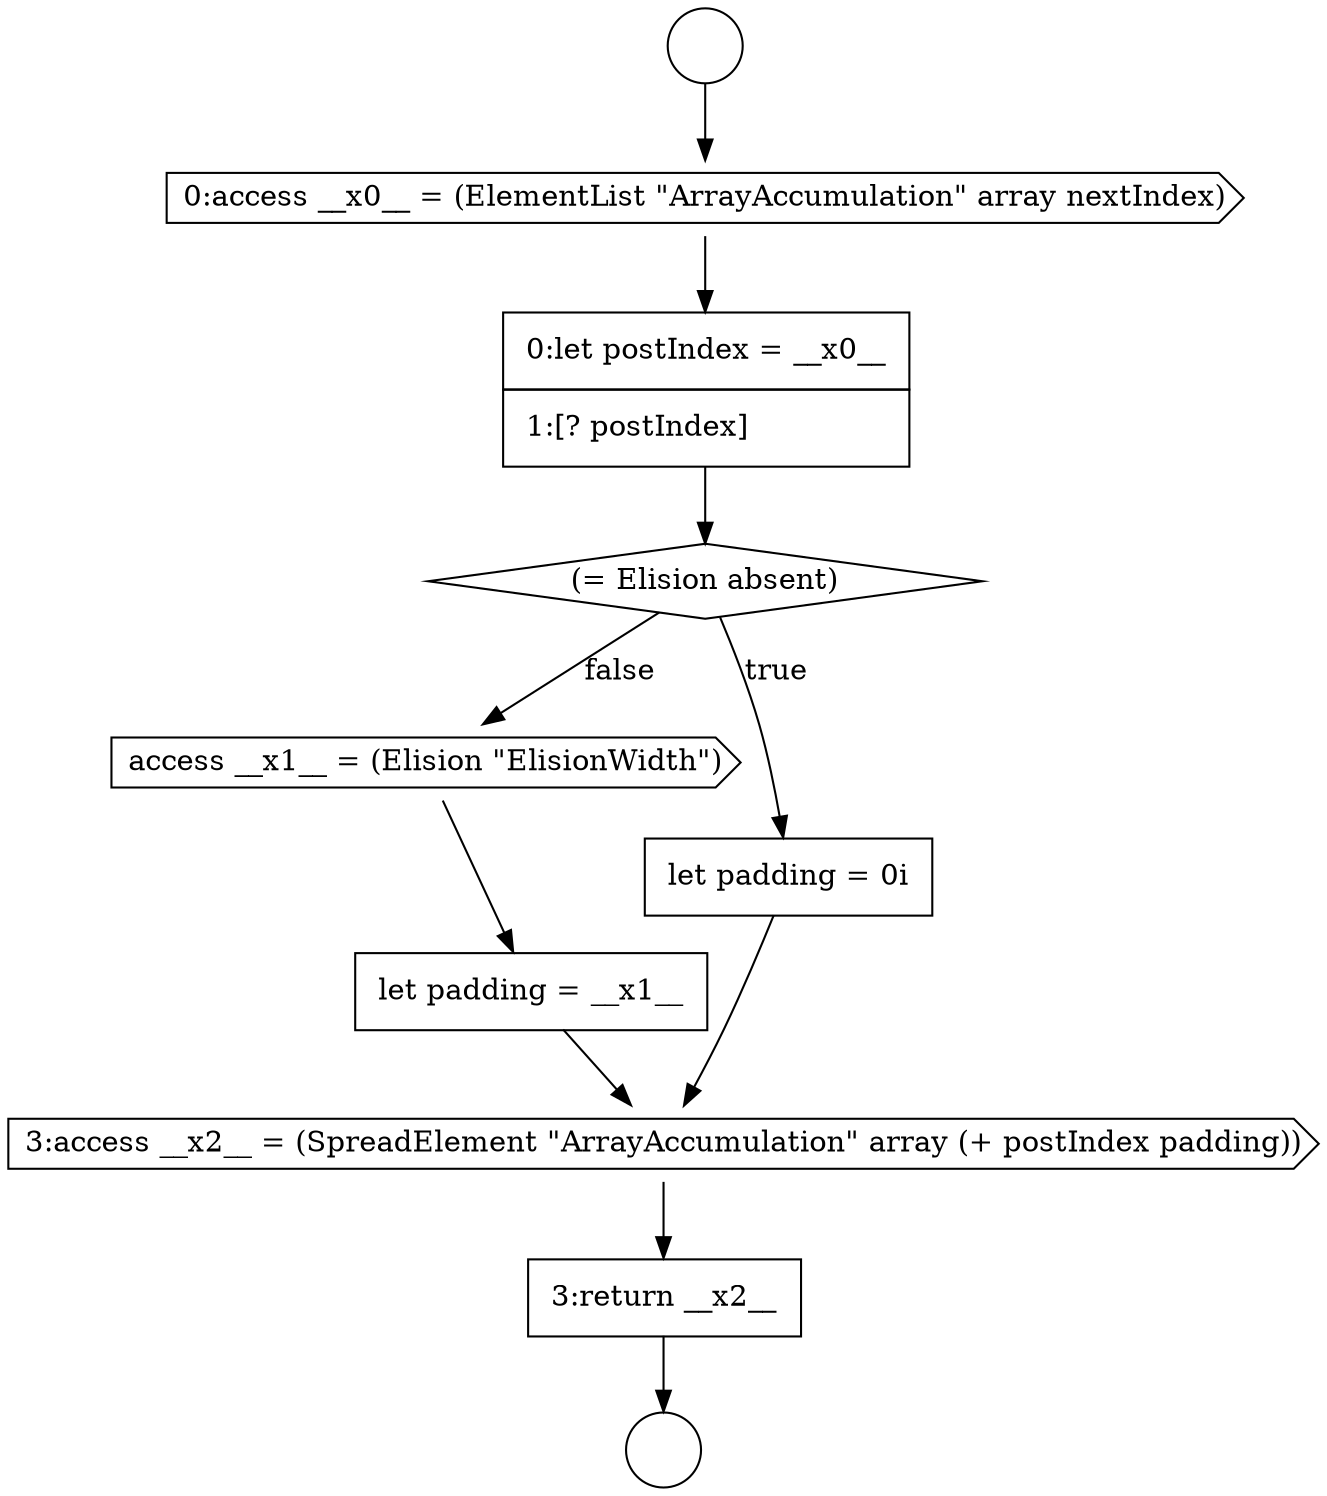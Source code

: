 digraph {
  node3549 [shape=circle label=" " color="black" fillcolor="white" style=filled]
  node3557 [shape=cds, label=<<font color="black">3:access __x2__ = (SpreadElement &quot;ArrayAccumulation&quot; array (+ postIndex padding))</font>> color="black" fillcolor="white" style=filled]
  node3550 [shape=circle label=" " color="black" fillcolor="white" style=filled]
  node3556 [shape=none, margin=0, label=<<font color="black">
    <table border="0" cellborder="1" cellspacing="0" cellpadding="10">
      <tr><td align="left">let padding = __x1__</td></tr>
    </table>
  </font>> color="black" fillcolor="white" style=filled]
  node3555 [shape=cds, label=<<font color="black">access __x1__ = (Elision &quot;ElisionWidth&quot;)</font>> color="black" fillcolor="white" style=filled]
  node3551 [shape=cds, label=<<font color="black">0:access __x0__ = (ElementList &quot;ArrayAccumulation&quot; array nextIndex)</font>> color="black" fillcolor="white" style=filled]
  node3554 [shape=none, margin=0, label=<<font color="black">
    <table border="0" cellborder="1" cellspacing="0" cellpadding="10">
      <tr><td align="left">let padding = 0i</td></tr>
    </table>
  </font>> color="black" fillcolor="white" style=filled]
  node3552 [shape=none, margin=0, label=<<font color="black">
    <table border="0" cellborder="1" cellspacing="0" cellpadding="10">
      <tr><td align="left">0:let postIndex = __x0__</td></tr>
      <tr><td align="left">1:[? postIndex]</td></tr>
    </table>
  </font>> color="black" fillcolor="white" style=filled]
  node3558 [shape=none, margin=0, label=<<font color="black">
    <table border="0" cellborder="1" cellspacing="0" cellpadding="10">
      <tr><td align="left">3:return __x2__</td></tr>
    </table>
  </font>> color="black" fillcolor="white" style=filled]
  node3553 [shape=diamond, label=<<font color="black">(= Elision absent)</font>> color="black" fillcolor="white" style=filled]
  node3552 -> node3553 [ color="black"]
  node3554 -> node3557 [ color="black"]
  node3558 -> node3550 [ color="black"]
  node3557 -> node3558 [ color="black"]
  node3555 -> node3556 [ color="black"]
  node3549 -> node3551 [ color="black"]
  node3553 -> node3554 [label=<<font color="black">true</font>> color="black"]
  node3553 -> node3555 [label=<<font color="black">false</font>> color="black"]
  node3556 -> node3557 [ color="black"]
  node3551 -> node3552 [ color="black"]
}

